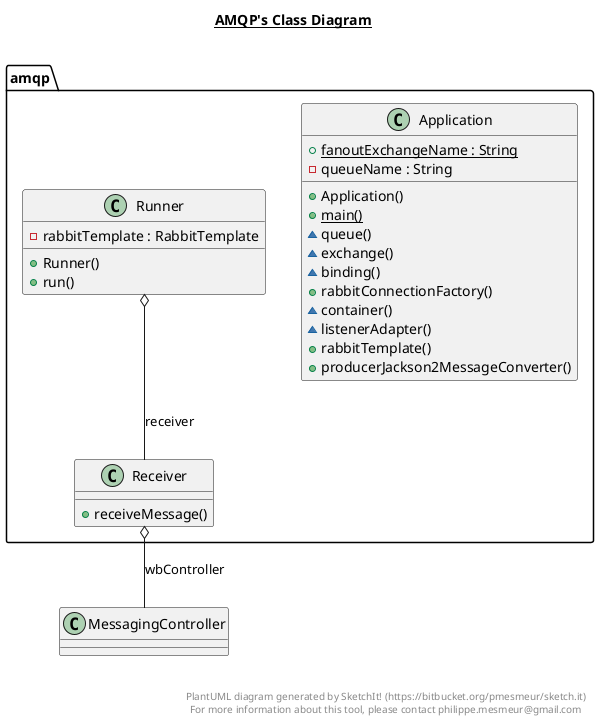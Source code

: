 @startuml

title __AMQP's Class Diagram__\n

  package amqp {
    class Application {
        {static} + fanoutExchangeName : String
        - queueName : String
        + Application()
        {static} + main()
        ~ queue()
        ~ exchange()
        ~ binding()
        + rabbitConnectionFactory()
        ~ container()
        ~ listenerAdapter()
        + rabbitTemplate()
        + producerJackson2MessageConverter()
    }
  }
  

  package amqp {
    class Receiver {
        + receiveMessage()
    }
  }
  

  package amqp {
    class Runner {
        - rabbitTemplate : RabbitTemplate
        + Runner()
        + run()
    }
  }
  

  Receiver o-- MessagingController : wbController
  Runner o-- Receiver : receiver


right footer


PlantUML diagram generated by SketchIt! (https://bitbucket.org/pmesmeur/sketch.it)
For more information about this tool, please contact philippe.mesmeur@gmail.com
endfooter

@enduml
